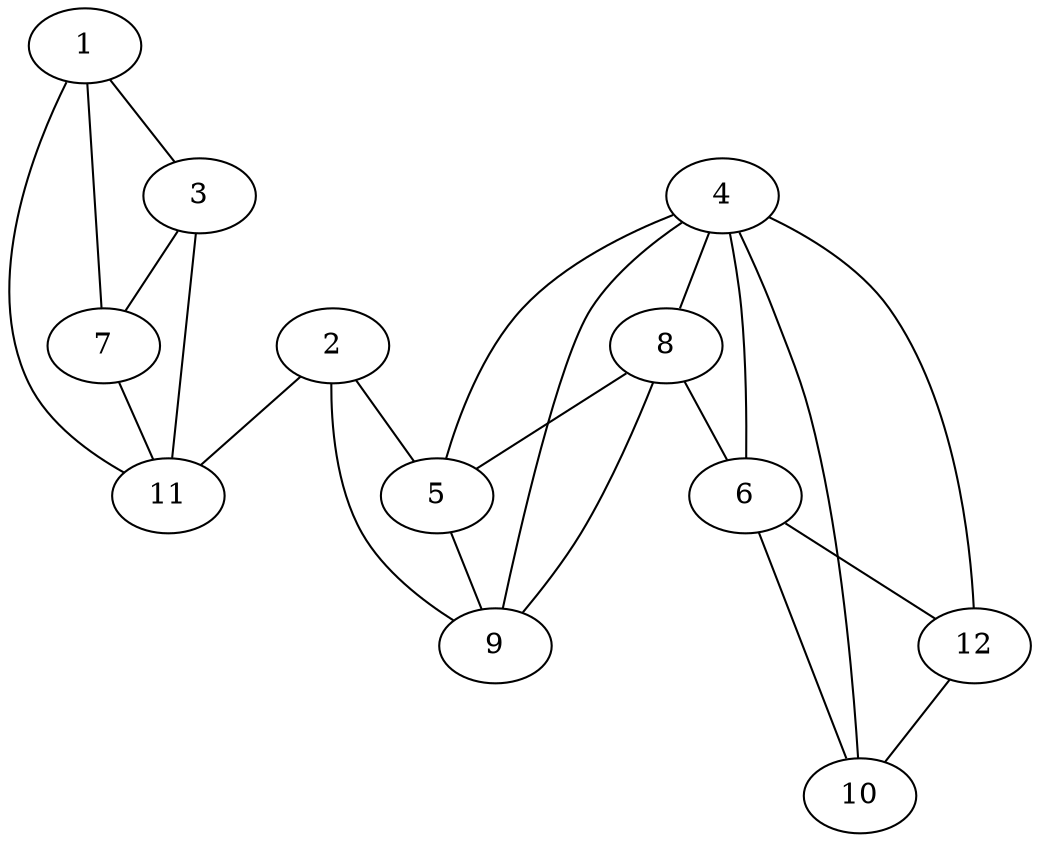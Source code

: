 graph pdb1plo {
	1	 [aaLength=3,
		sequence=QKS,
		type=1];
	3	 [aaLength=4,
		sequence=SNCS,
		type=1];
	1 -- 3	 [distance0="5.0",
		frequency=1,
		type0=1];
	7	 [aaLength=4,
		sequence=SNCS,
		type=1];
	1 -- 7	 [distance0="5.0",
		frequency=1,
		type0=2];
	11	 [aaLength=2,
		sequence=QE,
		type=1];
	1 -- 11	 [distance0="17.0",
		frequency=1,
		type0=3];
	2	 [aaLength=3,
		sequence=WRK,
		type=1];
	5	 [aaLength=8,
		sequence=LETVCHDP,
		type=1];
	2 -- 5	 [distance0="9.0",
		distance1="6.0",
		frequency=2,
		type0=2,
		type1=4];
	2 -- 11	 [distance0="7.0",
		frequency=1,
		type0=1];
	3 -- 7	 [distance0="0.0",
		frequency=1,
		type0=5];
	4	 [aaLength=8,
		sequence=HDFILEDA,
		type=1];
	8	 [aaLength=8,
		sequence=HDFILEDA,
		type=1];
	4 -- 8	 [distance0="0.0",
		frequency=1,
		type0=5];
	4 -- 5	 [distance0="12.0",
		frequency=1,
		type0=2];
	9	 [aaLength=8,
		sequence=LETVCHDP,
		type=1];
	4 -- 9	 [distance0="12.0",
		frequency=1,
		type0=3];
	5 -- 9	 [distance0="0.0",
		distance1="0.0",
		frequency=2,
		type0=1,
		type1=5];
	6	 [aaLength=2,
		sequence=NI,
		type=1];
	6 -- 4	 [distance0="37.0",
		frequency=1,
		type0=3];
	10	 [aaLength=2,
		sequence=EE,
		type=1];
	6 -- 10	 [distance0="5.0",
		distance1="3.0",
		frequency=2,
		type0=1,
		type1=4];
	12	 [aaLength=2,
		sequence=vanDerWaals,
		type=1];
	6 -- 12	 [distance0="14.0",
		frequency=1,
		type0=2];
	7 -- 11	 [distance0="12.0",
		distance1="8.0",
		frequency=2,
		type0=3,
		type1=4];
	8 -- 5	 [distance0="12.0",
		frequency=1,
		type0=2];
	8 -- 6	 [distance0="29.0",
		frequency=1,
		type0=4];
	8 -- 9	 [distance0="12.0",
		frequency=1,
		type0=3];
	9 -- 2	 [distance0="9.0",
		frequency=1,
		type0=2];
	10 -- 4	 [distance0="42.0",
		frequency=1,
		type0=3];
	11 -- 3	 [distance0="12.0",
		frequency=1,
		type0=2];
	12 -- 4	 [distance0="51.0",
		frequency=1,
		type0=3];
	12 -- 10	 [distance0="9.0",
		frequency=1,
		type0=1];
}
